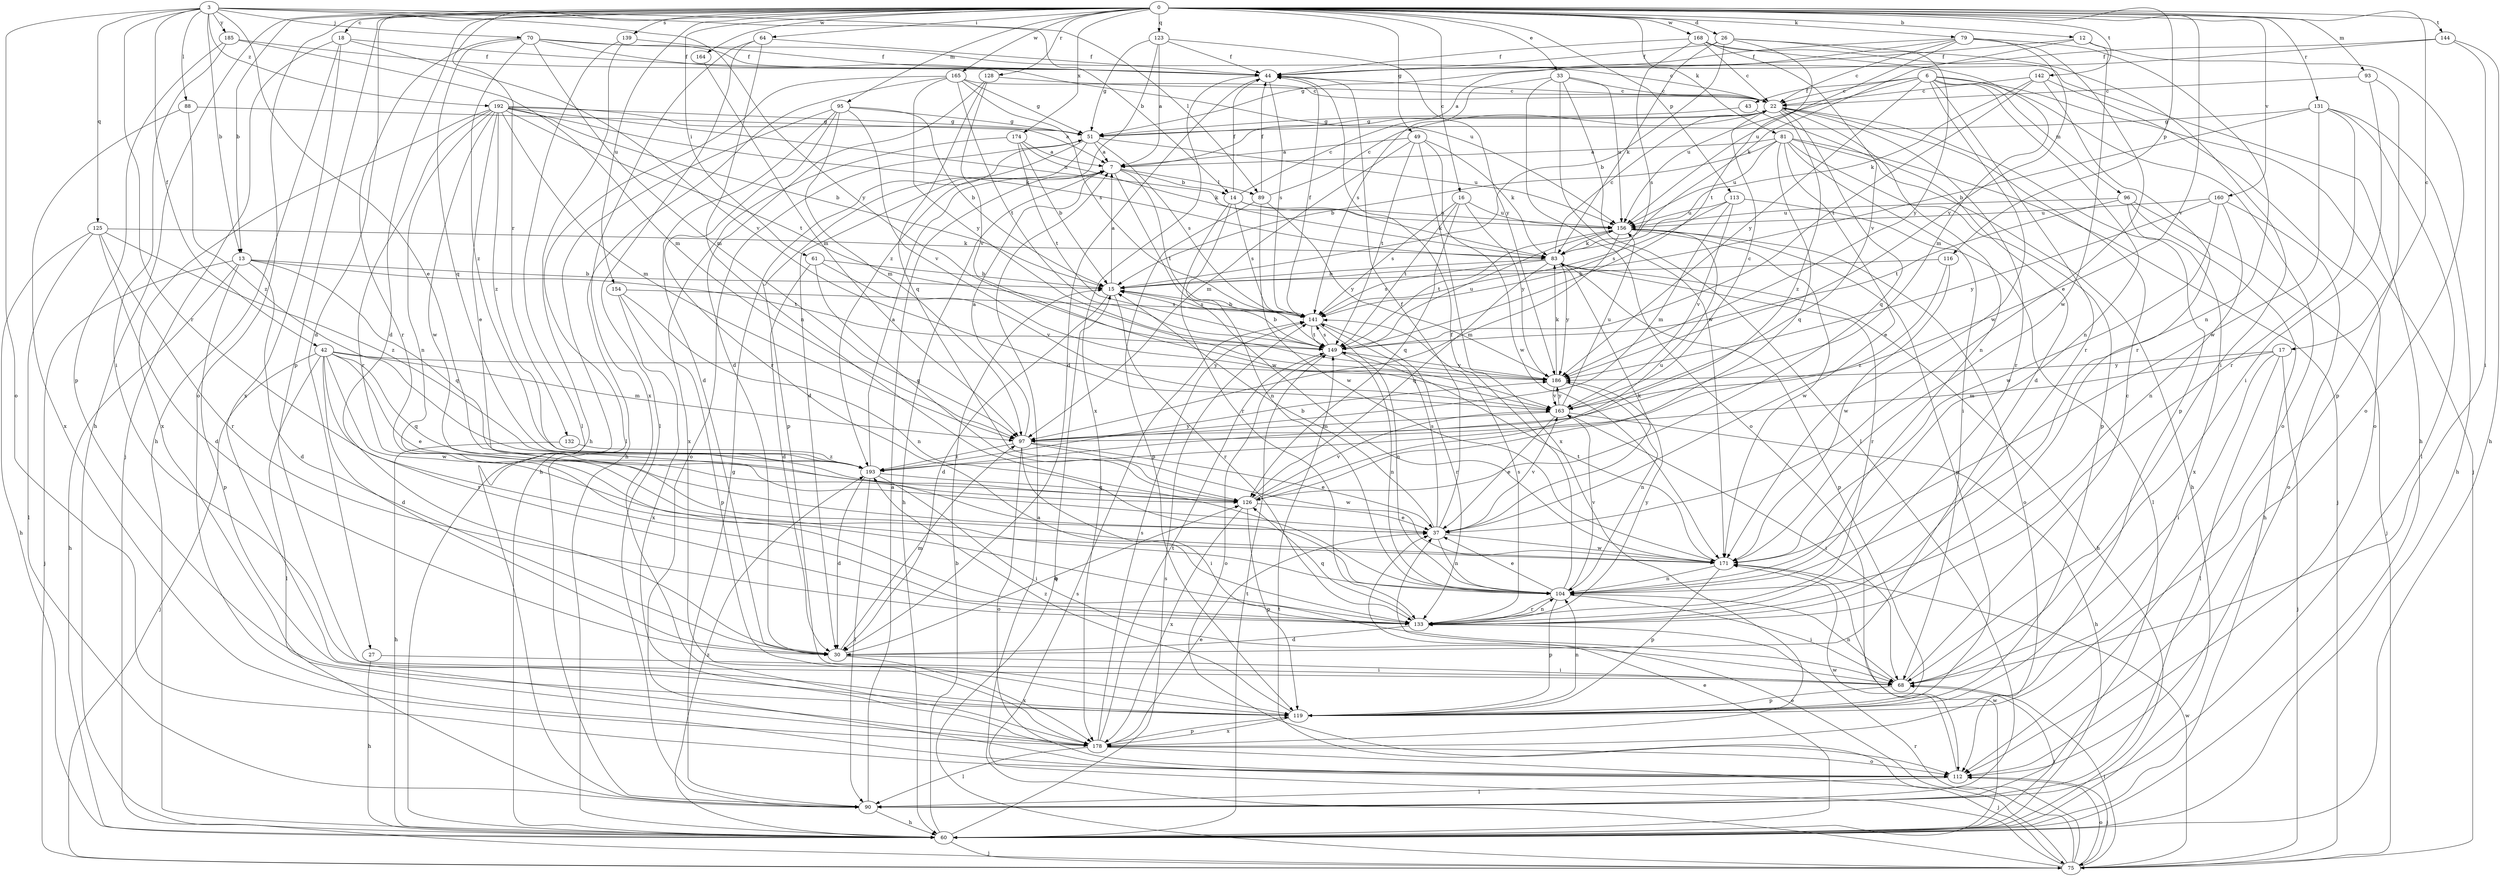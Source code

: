 strict digraph  {
0;
3;
6;
7;
12;
13;
14;
15;
16;
17;
18;
22;
26;
27;
30;
33;
37;
42;
43;
44;
49;
51;
60;
61;
64;
68;
70;
75;
79;
81;
83;
88;
89;
90;
93;
95;
96;
97;
104;
112;
113;
116;
119;
123;
125;
126;
128;
131;
132;
133;
139;
141;
142;
144;
149;
154;
156;
160;
163;
164;
165;
168;
171;
174;
178;
185;
186;
192;
193;
0 -> 12  [label=b];
0 -> 13  [label=b];
0 -> 16  [label=c];
0 -> 17  [label=c];
0 -> 18  [label=c];
0 -> 26  [label=d];
0 -> 27  [label=d];
0 -> 30  [label=d];
0 -> 33  [label=e];
0 -> 49  [label=g];
0 -> 60  [label=h];
0 -> 61  [label=i];
0 -> 64  [label=i];
0 -> 79  [label=k];
0 -> 81  [label=k];
0 -> 93  [label=m];
0 -> 95  [label=m];
0 -> 112  [label=o];
0 -> 113  [label=p];
0 -> 116  [label=p];
0 -> 119  [label=p];
0 -> 123  [label=q];
0 -> 128  [label=r];
0 -> 131  [label=r];
0 -> 132  [label=r];
0 -> 139  [label=s];
0 -> 142  [label=t];
0 -> 144  [label=t];
0 -> 154  [label=u];
0 -> 160  [label=v];
0 -> 163  [label=v];
0 -> 164  [label=w];
0 -> 165  [label=w];
0 -> 168  [label=w];
0 -> 174  [label=x];
3 -> 13  [label=b];
3 -> 14  [label=b];
3 -> 37  [label=e];
3 -> 42  [label=f];
3 -> 70  [label=j];
3 -> 88  [label=l];
3 -> 89  [label=l];
3 -> 112  [label=o];
3 -> 125  [label=q];
3 -> 133  [label=r];
3 -> 185  [label=y];
3 -> 186  [label=y];
3 -> 192  [label=z];
6 -> 22  [label=c];
6 -> 43  [label=f];
6 -> 75  [label=j];
6 -> 96  [label=m];
6 -> 104  [label=n];
6 -> 112  [label=o];
6 -> 133  [label=r];
6 -> 156  [label=u];
6 -> 171  [label=w];
6 -> 186  [label=y];
7 -> 14  [label=b];
7 -> 60  [label=h];
7 -> 89  [label=l];
7 -> 149  [label=t];
7 -> 171  [label=w];
12 -> 44  [label=f];
12 -> 83  [label=k];
12 -> 112  [label=o];
12 -> 171  [label=w];
13 -> 15  [label=b];
13 -> 30  [label=d];
13 -> 60  [label=h];
13 -> 75  [label=j];
13 -> 119  [label=p];
13 -> 126  [label=q];
13 -> 149  [label=t];
14 -> 22  [label=c];
14 -> 44  [label=f];
14 -> 83  [label=k];
14 -> 104  [label=n];
14 -> 133  [label=r];
14 -> 141  [label=s];
14 -> 156  [label=u];
15 -> 7  [label=a];
15 -> 30  [label=d];
15 -> 133  [label=r];
15 -> 141  [label=s];
16 -> 126  [label=q];
16 -> 141  [label=s];
16 -> 149  [label=t];
16 -> 156  [label=u];
16 -> 186  [label=y];
17 -> 68  [label=i];
17 -> 75  [label=j];
17 -> 90  [label=l];
17 -> 97  [label=m];
17 -> 186  [label=y];
18 -> 44  [label=f];
18 -> 60  [label=h];
18 -> 75  [label=j];
18 -> 163  [label=v];
18 -> 178  [label=x];
22 -> 51  [label=g];
22 -> 104  [label=n];
22 -> 119  [label=p];
22 -> 126  [label=q];
22 -> 133  [label=r];
22 -> 193  [label=z];
26 -> 15  [label=b];
26 -> 44  [label=f];
26 -> 68  [label=i];
26 -> 83  [label=k];
26 -> 149  [label=t];
26 -> 186  [label=y];
27 -> 60  [label=h];
27 -> 68  [label=i];
30 -> 68  [label=i];
30 -> 97  [label=m];
30 -> 126  [label=q];
30 -> 178  [label=x];
33 -> 22  [label=c];
33 -> 90  [label=l];
33 -> 112  [label=o];
33 -> 141  [label=s];
33 -> 156  [label=u];
33 -> 171  [label=w];
37 -> 15  [label=b];
37 -> 44  [label=f];
37 -> 83  [label=k];
37 -> 104  [label=n];
37 -> 141  [label=s];
37 -> 163  [label=v];
37 -> 171  [label=w];
42 -> 30  [label=d];
42 -> 37  [label=e];
42 -> 75  [label=j];
42 -> 90  [label=l];
42 -> 97  [label=m];
42 -> 126  [label=q];
42 -> 133  [label=r];
42 -> 171  [label=w];
42 -> 186  [label=y];
43 -> 30  [label=d];
43 -> 51  [label=g];
44 -> 22  [label=c];
44 -> 30  [label=d];
44 -> 141  [label=s];
44 -> 178  [label=x];
49 -> 7  [label=a];
49 -> 83  [label=k];
49 -> 97  [label=m];
49 -> 149  [label=t];
49 -> 171  [label=w];
49 -> 178  [label=x];
51 -> 7  [label=a];
51 -> 30  [label=d];
51 -> 112  [label=o];
51 -> 119  [label=p];
51 -> 141  [label=s];
51 -> 156  [label=u];
60 -> 15  [label=b];
60 -> 37  [label=e];
60 -> 68  [label=i];
60 -> 75  [label=j];
60 -> 141  [label=s];
60 -> 149  [label=t];
60 -> 171  [label=w];
60 -> 193  [label=z];
61 -> 15  [label=b];
61 -> 30  [label=d];
61 -> 126  [label=q];
61 -> 163  [label=v];
64 -> 44  [label=f];
64 -> 90  [label=l];
64 -> 104  [label=n];
64 -> 178  [label=x];
68 -> 22  [label=c];
68 -> 104  [label=n];
68 -> 119  [label=p];
70 -> 22  [label=c];
70 -> 44  [label=f];
70 -> 97  [label=m];
70 -> 126  [label=q];
70 -> 133  [label=r];
70 -> 156  [label=u];
70 -> 193  [label=z];
75 -> 7  [label=a];
75 -> 15  [label=b];
75 -> 37  [label=e];
75 -> 68  [label=i];
75 -> 112  [label=o];
75 -> 133  [label=r];
75 -> 141  [label=s];
75 -> 149  [label=t];
75 -> 171  [label=w];
79 -> 7  [label=a];
79 -> 22  [label=c];
79 -> 37  [label=e];
79 -> 44  [label=f];
79 -> 104  [label=n];
79 -> 156  [label=u];
79 -> 186  [label=y];
81 -> 7  [label=a];
81 -> 15  [label=b];
81 -> 37  [label=e];
81 -> 60  [label=h];
81 -> 68  [label=i];
81 -> 75  [label=j];
81 -> 119  [label=p];
81 -> 126  [label=q];
81 -> 156  [label=u];
83 -> 15  [label=b];
83 -> 22  [label=c];
83 -> 60  [label=h];
83 -> 119  [label=p];
83 -> 126  [label=q];
83 -> 133  [label=r];
83 -> 141  [label=s];
83 -> 186  [label=y];
88 -> 51  [label=g];
88 -> 178  [label=x];
88 -> 193  [label=z];
89 -> 22  [label=c];
89 -> 44  [label=f];
89 -> 119  [label=p];
89 -> 171  [label=w];
89 -> 186  [label=y];
90 -> 7  [label=a];
90 -> 51  [label=g];
90 -> 60  [label=h];
93 -> 22  [label=c];
93 -> 68  [label=i];
93 -> 119  [label=p];
95 -> 15  [label=b];
95 -> 30  [label=d];
95 -> 51  [label=g];
95 -> 60  [label=h];
95 -> 97  [label=m];
95 -> 133  [label=r];
95 -> 163  [label=v];
96 -> 60  [label=h];
96 -> 75  [label=j];
96 -> 149  [label=t];
96 -> 156  [label=u];
96 -> 178  [label=x];
97 -> 7  [label=a];
97 -> 37  [label=e];
97 -> 68  [label=i];
97 -> 112  [label=o];
97 -> 171  [label=w];
97 -> 193  [label=z];
104 -> 37  [label=e];
104 -> 44  [label=f];
104 -> 68  [label=i];
104 -> 119  [label=p];
104 -> 133  [label=r];
104 -> 163  [label=v];
112 -> 75  [label=j];
112 -> 90  [label=l];
112 -> 171  [label=w];
113 -> 90  [label=l];
113 -> 97  [label=m];
113 -> 141  [label=s];
113 -> 156  [label=u];
113 -> 163  [label=v];
116 -> 15  [label=b];
116 -> 171  [label=w];
116 -> 193  [label=z];
119 -> 104  [label=n];
119 -> 178  [label=x];
119 -> 193  [label=z];
123 -> 7  [label=a];
123 -> 44  [label=f];
123 -> 51  [label=g];
123 -> 186  [label=y];
123 -> 193  [label=z];
125 -> 30  [label=d];
125 -> 60  [label=h];
125 -> 83  [label=k];
125 -> 90  [label=l];
125 -> 133  [label=r];
125 -> 193  [label=z];
126 -> 37  [label=e];
126 -> 119  [label=p];
126 -> 156  [label=u];
126 -> 163  [label=v];
126 -> 178  [label=x];
128 -> 22  [label=c];
128 -> 30  [label=d];
128 -> 126  [label=q];
128 -> 163  [label=v];
131 -> 15  [label=b];
131 -> 51  [label=g];
131 -> 60  [label=h];
131 -> 90  [label=l];
131 -> 133  [label=r];
131 -> 171  [label=w];
132 -> 60  [label=h];
132 -> 193  [label=z];
133 -> 30  [label=d];
133 -> 104  [label=n];
133 -> 126  [label=q];
133 -> 141  [label=s];
133 -> 186  [label=y];
139 -> 44  [label=f];
139 -> 60  [label=h];
139 -> 90  [label=l];
141 -> 15  [label=b];
141 -> 44  [label=f];
141 -> 104  [label=n];
141 -> 133  [label=r];
141 -> 149  [label=t];
142 -> 22  [label=c];
142 -> 83  [label=k];
142 -> 112  [label=o];
142 -> 133  [label=r];
142 -> 149  [label=t];
144 -> 44  [label=f];
144 -> 51  [label=g];
144 -> 60  [label=h];
144 -> 68  [label=i];
149 -> 15  [label=b];
149 -> 104  [label=n];
149 -> 112  [label=o];
149 -> 141  [label=s];
149 -> 156  [label=u];
149 -> 186  [label=y];
154 -> 104  [label=n];
154 -> 119  [label=p];
154 -> 141  [label=s];
154 -> 178  [label=x];
156 -> 83  [label=k];
156 -> 97  [label=m];
156 -> 112  [label=o];
156 -> 119  [label=p];
156 -> 149  [label=t];
156 -> 171  [label=w];
160 -> 104  [label=n];
160 -> 112  [label=o];
160 -> 156  [label=u];
160 -> 171  [label=w];
160 -> 186  [label=y];
163 -> 22  [label=c];
163 -> 37  [label=e];
163 -> 60  [label=h];
163 -> 68  [label=i];
163 -> 97  [label=m];
163 -> 156  [label=u];
163 -> 186  [label=y];
164 -> 97  [label=m];
165 -> 22  [label=c];
165 -> 51  [label=g];
165 -> 60  [label=h];
165 -> 90  [label=l];
165 -> 141  [label=s];
165 -> 149  [label=t];
165 -> 186  [label=y];
168 -> 22  [label=c];
168 -> 44  [label=f];
168 -> 60  [label=h];
168 -> 97  [label=m];
168 -> 141  [label=s];
168 -> 163  [label=v];
171 -> 104  [label=n];
171 -> 119  [label=p];
171 -> 149  [label=t];
174 -> 7  [label=a];
174 -> 15  [label=b];
174 -> 83  [label=k];
174 -> 149  [label=t];
174 -> 178  [label=x];
178 -> 37  [label=e];
178 -> 75  [label=j];
178 -> 90  [label=l];
178 -> 112  [label=o];
178 -> 119  [label=p];
178 -> 141  [label=s];
178 -> 149  [label=t];
185 -> 44  [label=f];
185 -> 68  [label=i];
185 -> 97  [label=m];
185 -> 119  [label=p];
186 -> 83  [label=k];
186 -> 104  [label=n];
186 -> 163  [label=v];
192 -> 7  [label=a];
192 -> 15  [label=b];
192 -> 37  [label=e];
192 -> 51  [label=g];
192 -> 83  [label=k];
192 -> 97  [label=m];
192 -> 104  [label=n];
192 -> 133  [label=r];
192 -> 149  [label=t];
192 -> 156  [label=u];
192 -> 171  [label=w];
192 -> 178  [label=x];
192 -> 193  [label=z];
193 -> 7  [label=a];
193 -> 30  [label=d];
193 -> 68  [label=i];
193 -> 90  [label=l];
193 -> 126  [label=q];
193 -> 186  [label=y];
}

